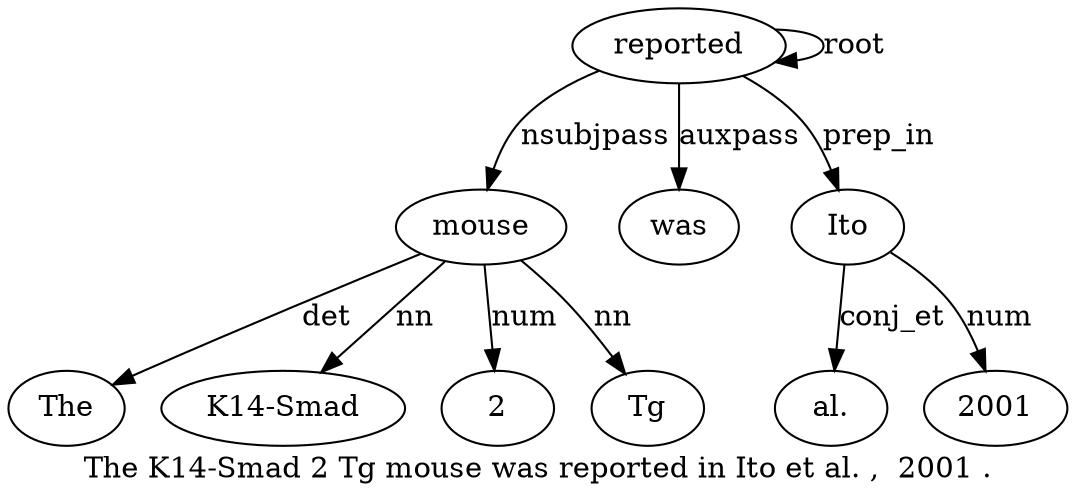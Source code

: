 digraph "The K14-Smad 2 Tg mouse was reported in Ito et al. ,  2001 ." {
label="The K14-Smad 2 Tg mouse was reported in Ito et al. ,  2001 .";
mouse5 [style=filled, fillcolor=white, label=mouse];
The1 [style=filled, fillcolor=white, label=The];
mouse5 -> The1  [label=det];
"K14-Smad2" [style=filled, fillcolor=white, label="K14-Smad"];
mouse5 -> "K14-Smad2"  [label=nn];
23 [style=filled, fillcolor=white, label=2];
mouse5 -> 23  [label=num];
Tg4 [style=filled, fillcolor=white, label=Tg];
mouse5 -> Tg4  [label=nn];
reported7 [style=filled, fillcolor=white, label=reported];
reported7 -> mouse5  [label=nsubjpass];
was6 [style=filled, fillcolor=white, label=was];
reported7 -> was6  [label=auxpass];
reported7 -> reported7  [label=root];
Ito9 [style=filled, fillcolor=white, label=Ito];
reported7 -> Ito9  [label=prep_in];
"al.11" [style=filled, fillcolor=white, label="al."];
Ito9 -> "al.11"  [label=conj_et];
200113 [style=filled, fillcolor=white, label=2001];
Ito9 -> 200113  [label=num];
}
